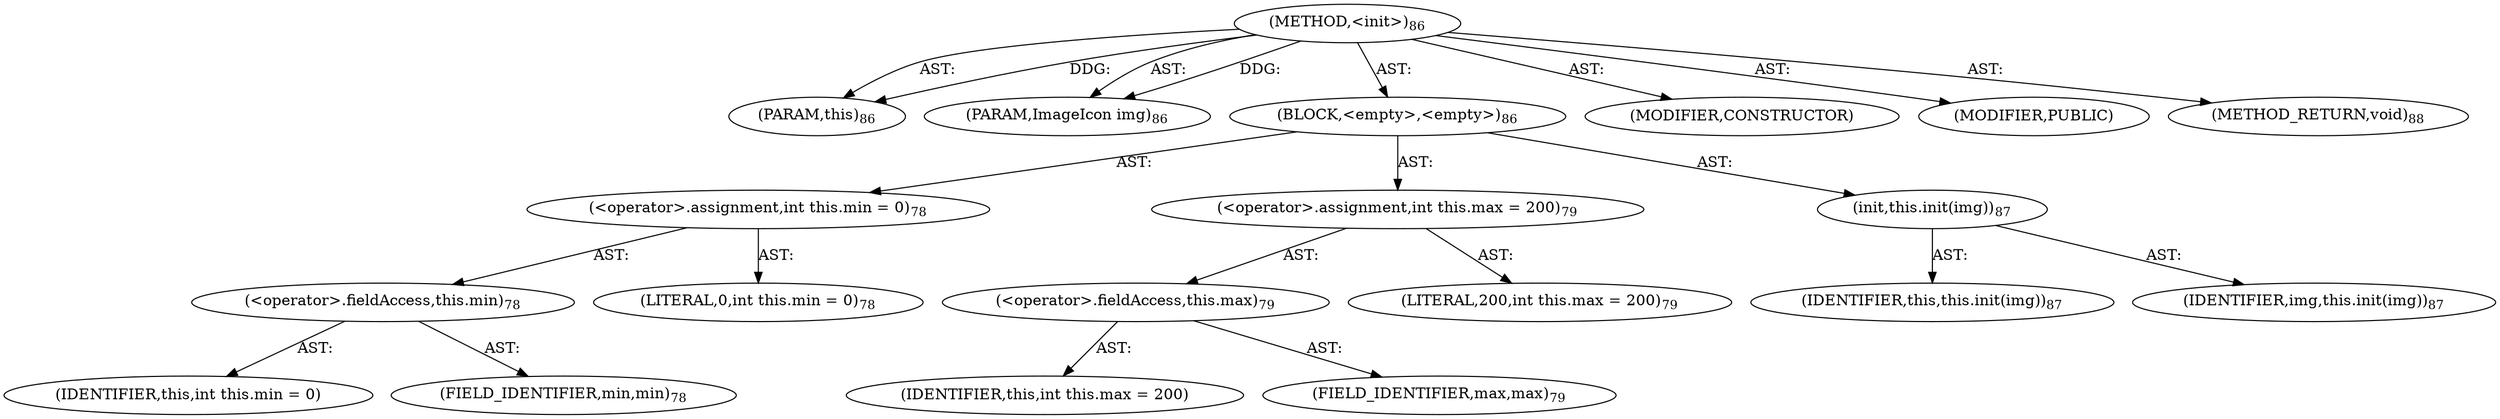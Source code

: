 digraph "&lt;init&gt;" {  
"111669149697" [label = <(METHOD,&lt;init&gt;)<SUB>86</SUB>> ]
"115964117001" [label = <(PARAM,this)<SUB>86</SUB>> ]
"115964117003" [label = <(PARAM,ImageIcon img)<SUB>86</SUB>> ]
"25769803777" [label = <(BLOCK,&lt;empty&gt;,&lt;empty&gt;)<SUB>86</SUB>> ]
"30064771078" [label = <(&lt;operator&gt;.assignment,int this.min = 0)<SUB>78</SUB>> ]
"30064771079" [label = <(&lt;operator&gt;.fieldAccess,this.min)<SUB>78</SUB>> ]
"68719476754" [label = <(IDENTIFIER,this,int this.min = 0)> ]
"55834574850" [label = <(FIELD_IDENTIFIER,min,min)<SUB>78</SUB>> ]
"90194313219" [label = <(LITERAL,0,int this.min = 0)<SUB>78</SUB>> ]
"30064771080" [label = <(&lt;operator&gt;.assignment,int this.max = 200)<SUB>79</SUB>> ]
"30064771081" [label = <(&lt;operator&gt;.fieldAccess,this.max)<SUB>79</SUB>> ]
"68719476755" [label = <(IDENTIFIER,this,int this.max = 200)> ]
"55834574851" [label = <(FIELD_IDENTIFIER,max,max)<SUB>79</SUB>> ]
"90194313220" [label = <(LITERAL,200,int this.max = 200)<SUB>79</SUB>> ]
"30064771082" [label = <(init,this.init(img))<SUB>87</SUB>> ]
"68719476750" [label = <(IDENTIFIER,this,this.init(img))<SUB>87</SUB>> ]
"68719476756" [label = <(IDENTIFIER,img,this.init(img))<SUB>87</SUB>> ]
"133143986183" [label = <(MODIFIER,CONSTRUCTOR)> ]
"133143986184" [label = <(MODIFIER,PUBLIC)> ]
"128849018881" [label = <(METHOD_RETURN,void)<SUB>88</SUB>> ]
  "111669149697" -> "115964117001"  [ label = "AST: "] 
  "111669149697" -> "115964117003"  [ label = "AST: "] 
  "111669149697" -> "25769803777"  [ label = "AST: "] 
  "111669149697" -> "133143986183"  [ label = "AST: "] 
  "111669149697" -> "133143986184"  [ label = "AST: "] 
  "111669149697" -> "128849018881"  [ label = "AST: "] 
  "25769803777" -> "30064771078"  [ label = "AST: "] 
  "25769803777" -> "30064771080"  [ label = "AST: "] 
  "25769803777" -> "30064771082"  [ label = "AST: "] 
  "30064771078" -> "30064771079"  [ label = "AST: "] 
  "30064771078" -> "90194313219"  [ label = "AST: "] 
  "30064771079" -> "68719476754"  [ label = "AST: "] 
  "30064771079" -> "55834574850"  [ label = "AST: "] 
  "30064771080" -> "30064771081"  [ label = "AST: "] 
  "30064771080" -> "90194313220"  [ label = "AST: "] 
  "30064771081" -> "68719476755"  [ label = "AST: "] 
  "30064771081" -> "55834574851"  [ label = "AST: "] 
  "30064771082" -> "68719476750"  [ label = "AST: "] 
  "30064771082" -> "68719476756"  [ label = "AST: "] 
  "111669149697" -> "115964117001"  [ label = "DDG: "] 
  "111669149697" -> "115964117003"  [ label = "DDG: "] 
}
